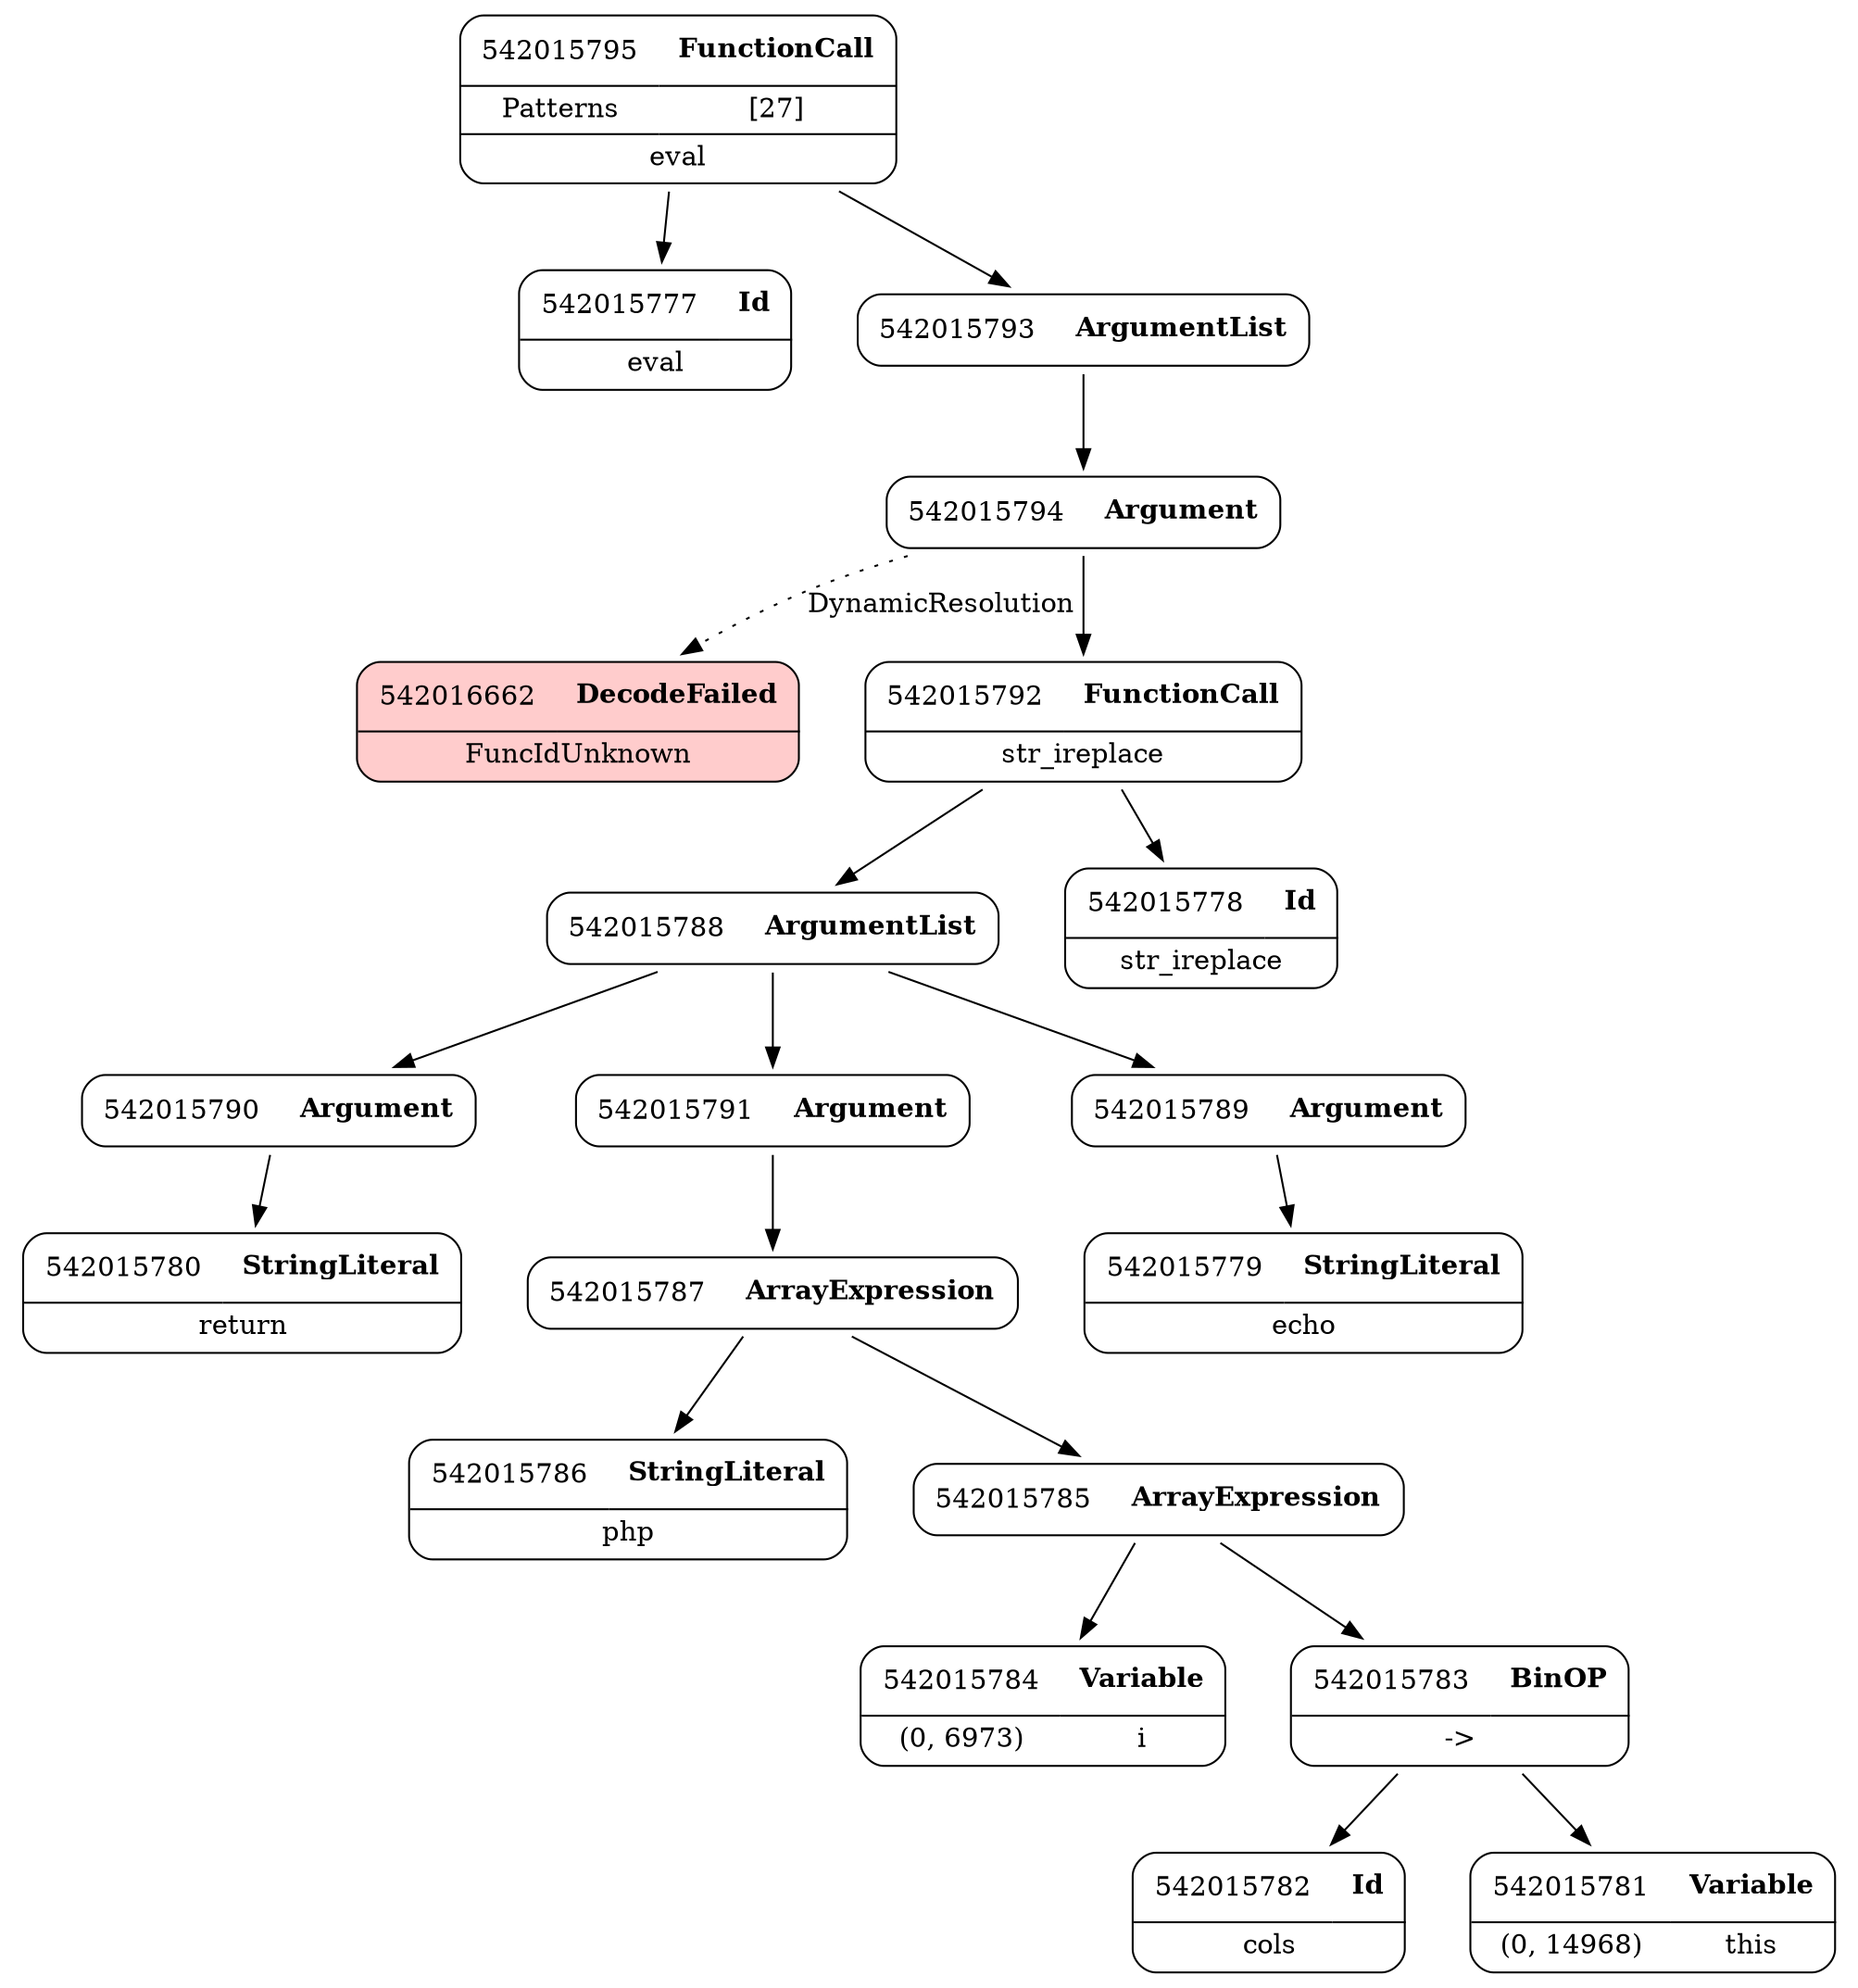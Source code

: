 digraph ast {
node [shape=none];
542015790 [label=<<TABLE border='1' cellspacing='0' cellpadding='10' style='rounded' ><TR><TD border='0'>542015790</TD><TD border='0'><B>Argument</B></TD></TR></TABLE>>];
542015790 -> 542015780 [weight=2];
542015791 [label=<<TABLE border='1' cellspacing='0' cellpadding='10' style='rounded' ><TR><TD border='0'>542015791</TD><TD border='0'><B>Argument</B></TD></TR></TABLE>>];
542015791 -> 542015787 [weight=2];
542015788 [label=<<TABLE border='1' cellspacing='0' cellpadding='10' style='rounded' ><TR><TD border='0'>542015788</TD><TD border='0'><B>ArgumentList</B></TD></TR></TABLE>>];
542015788 -> 542015789 [weight=2];
542015788 -> 542015790 [weight=2];
542015788 -> 542015791 [weight=2];
542015789 [label=<<TABLE border='1' cellspacing='0' cellpadding='10' style='rounded' ><TR><TD border='0'>542015789</TD><TD border='0'><B>Argument</B></TD></TR></TABLE>>];
542015789 -> 542015779 [weight=2];
542015786 [label=<<TABLE border='1' cellspacing='0' cellpadding='10' style='rounded' ><TR><TD border='0'>542015786</TD><TD border='0'><B>StringLiteral</B></TD></TR><HR/><TR><TD border='0' cellpadding='5' colspan='2'>php</TD></TR></TABLE>>];
542015787 [label=<<TABLE border='1' cellspacing='0' cellpadding='10' style='rounded' ><TR><TD border='0'>542015787</TD><TD border='0'><B>ArrayExpression</B></TD></TR></TABLE>>];
542015787 -> 542015785 [weight=2];
542015787 -> 542015786 [weight=2];
542015784 [label=<<TABLE border='1' cellspacing='0' cellpadding='10' style='rounded' ><TR><TD border='0'>542015784</TD><TD border='0'><B>Variable</B></TD></TR><HR/><TR><TD border='0' cellpadding='5'>(0, 6973)</TD><TD border='0' cellpadding='5'>i</TD></TR></TABLE>>];
542015785 [label=<<TABLE border='1' cellspacing='0' cellpadding='10' style='rounded' ><TR><TD border='0'>542015785</TD><TD border='0'><B>ArrayExpression</B></TD></TR></TABLE>>];
542015785 -> 542015783 [weight=2];
542015785 -> 542015784 [weight=2];
542015782 [label=<<TABLE border='1' cellspacing='0' cellpadding='10' style='rounded' ><TR><TD border='0'>542015782</TD><TD border='0'><B>Id</B></TD></TR><HR/><TR><TD border='0' cellpadding='5' colspan='2'>cols</TD></TR></TABLE>>];
542015783 [label=<<TABLE border='1' cellspacing='0' cellpadding='10' style='rounded' ><TR><TD border='0'>542015783</TD><TD border='0'><B>BinOP</B></TD></TR><HR/><TR><TD border='0' cellpadding='5' colspan='2'>-&gt;</TD></TR></TABLE>>];
542015783 -> 542015781 [weight=2];
542015783 -> 542015782 [weight=2];
542015780 [label=<<TABLE border='1' cellspacing='0' cellpadding='10' style='rounded' ><TR><TD border='0'>542015780</TD><TD border='0'><B>StringLiteral</B></TD></TR><HR/><TR><TD border='0' cellpadding='5' colspan='2'>return</TD></TR></TABLE>>];
542015781 [label=<<TABLE border='1' cellspacing='0' cellpadding='10' style='rounded' ><TR><TD border='0'>542015781</TD><TD border='0'><B>Variable</B></TD></TR><HR/><TR><TD border='0' cellpadding='5'>(0, 14968)</TD><TD border='0' cellpadding='5'>this</TD></TR></TABLE>>];
542015778 [label=<<TABLE border='1' cellspacing='0' cellpadding='10' style='rounded' ><TR><TD border='0'>542015778</TD><TD border='0'><B>Id</B></TD></TR><HR/><TR><TD border='0' cellpadding='5' colspan='2'>str_ireplace</TD></TR></TABLE>>];
542015779 [label=<<TABLE border='1' cellspacing='0' cellpadding='10' style='rounded' ><TR><TD border='0'>542015779</TD><TD border='0'><B>StringLiteral</B></TD></TR><HR/><TR><TD border='0' cellpadding='5' colspan='2'>echo</TD></TR></TABLE>>];
542015777 [label=<<TABLE border='1' cellspacing='0' cellpadding='10' style='rounded' ><TR><TD border='0'>542015777</TD><TD border='0'><B>Id</B></TD></TR><HR/><TR><TD border='0' cellpadding='5' colspan='2'>eval</TD></TR></TABLE>>];
542016662 [label=<<TABLE border='1' cellspacing='0' cellpadding='10' style='rounded' bgcolor='#FFCCCC' ><TR><TD border='0'>542016662</TD><TD border='0'><B>DecodeFailed</B></TD></TR><HR/><TR><TD border='0' cellpadding='5' colspan='2'>FuncIdUnknown</TD></TR></TABLE>>];
542015794 [label=<<TABLE border='1' cellspacing='0' cellpadding='10' style='rounded' ><TR><TD border='0'>542015794</TD><TD border='0'><B>Argument</B></TD></TR></TABLE>>];
542015794 -> 542015792 [weight=2];
542015794 -> 542016662 [style=dotted,label=DynamicResolution];
542015795 [label=<<TABLE border='1' cellspacing='0' cellpadding='10' style='rounded' ><TR><TD border='0'>542015795</TD><TD border='0'><B>FunctionCall</B></TD></TR><HR/><TR><TD border='0' cellpadding='5'>Patterns</TD><TD border='0' cellpadding='5'>[27]</TD></TR><HR/><TR><TD border='0' cellpadding='5' colspan='2'>eval</TD></TR></TABLE>>];
542015795 -> 542015777 [weight=2];
542015795 -> 542015793 [weight=2];
542015792 [label=<<TABLE border='1' cellspacing='0' cellpadding='10' style='rounded' ><TR><TD border='0'>542015792</TD><TD border='0'><B>FunctionCall</B></TD></TR><HR/><TR><TD border='0' cellpadding='5' colspan='2'>str_ireplace</TD></TR></TABLE>>];
542015792 -> 542015778 [weight=2];
542015792 -> 542015788 [weight=2];
542015793 [label=<<TABLE border='1' cellspacing='0' cellpadding='10' style='rounded' ><TR><TD border='0'>542015793</TD><TD border='0'><B>ArgumentList</B></TD></TR></TABLE>>];
542015793 -> 542015794 [weight=2];
}
